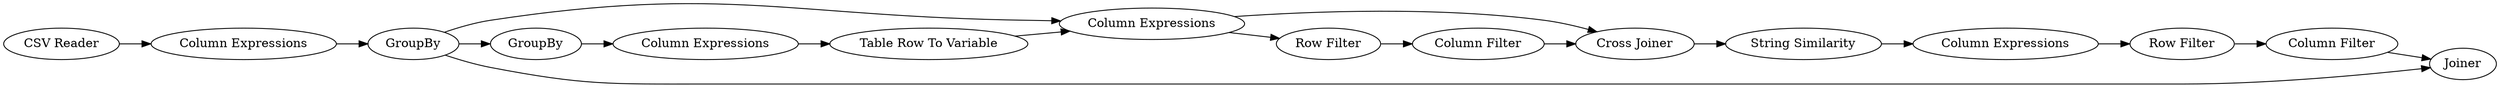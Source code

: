 digraph {
	3 -> 9
	12 -> 15
	4 -> 5
	18 -> 19
	9 -> 17
	10 -> 9
	15 -> 16
	3 -> 20
	3 -> 4
	19 -> 20
	14 -> 12
	9 -> 12
	17 -> 14
	5 -> 10
	1 -> 2
	2 -> 3
	16 -> 18
	5 [label="Column Expressions"]
	16 [label="Column Expressions"]
	14 [label="Column Filter"]
	20 [label=Joiner]
	1 [label="CSV Reader"]
	9 [label="Column Expressions"]
	4 [label=GroupBy]
	18 [label="Row Filter"]
	15 [label="String Similarity"]
	12 [label="Cross Joiner"]
	17 [label="Row Filter"]
	3 [label=GroupBy]
	2 [label="Column Expressions"]
	10 [label="Table Row To Variable"]
	19 [label="Column Filter"]
	rankdir=LR
}
